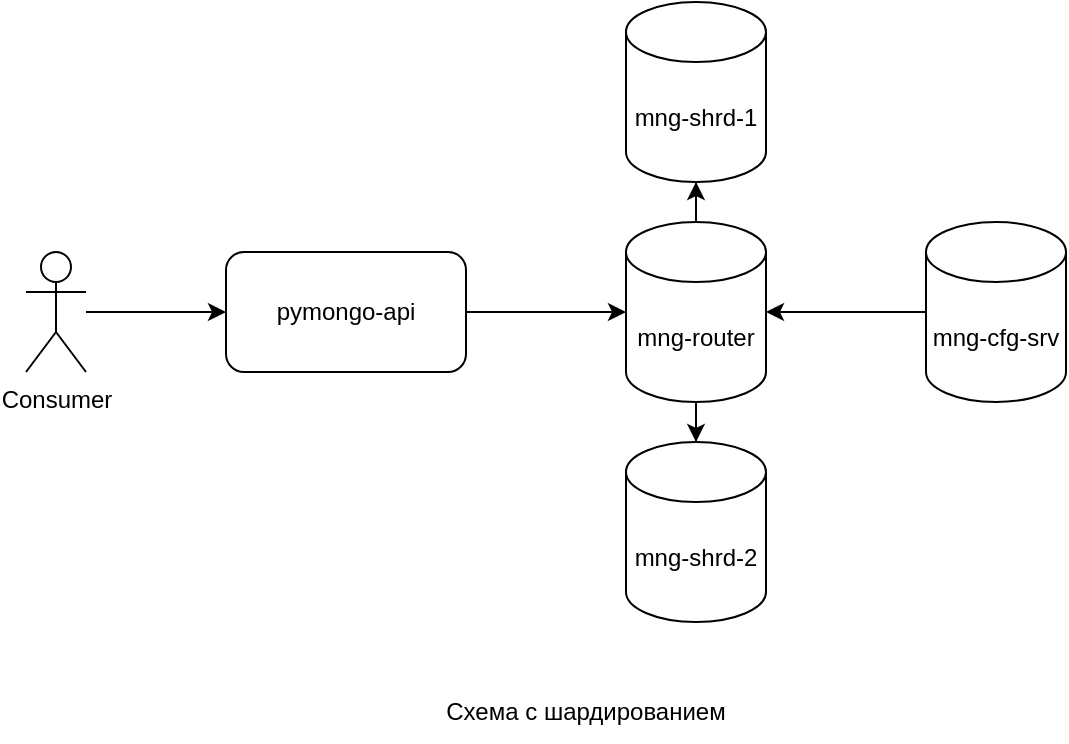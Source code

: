 <mxfile version="22.1.22" type="embed" pages="5">
  <diagram name="schema-1" id="-H_mtQnk-PTXWXPvYvuk">
    <mxGraphModel dx="670" dy="759" grid="1" gridSize="10" guides="1" tooltips="1" connect="1" arrows="1" fold="1" page="1" pageScale="1" pageWidth="1169" pageHeight="827" math="0" shadow="0">
      <root>
        <mxCell id="0" />
        <mxCell id="1" parent="0" />
        <mxCell id="4" value="" style="edgeStyle=orthogonalEdgeStyle;rounded=0;orthogonalLoop=1;jettySize=auto;html=1;" parent="1" source="zA23MoTUsTF4_91t8viU-2" target="2" edge="1">
          <mxGeometry relative="1" as="geometry" />
        </mxCell>
        <mxCell id="5" value="" style="edgeStyle=orthogonalEdgeStyle;rounded=0;orthogonalLoop=1;jettySize=auto;html=1;" parent="1" source="zA23MoTUsTF4_91t8viU-2" target="3" edge="1">
          <mxGeometry relative="1" as="geometry" />
        </mxCell>
        <mxCell id="zA23MoTUsTF4_91t8viU-2" value="mng-router" style="shape=cylinder3;whiteSpace=wrap;html=1;boundedLbl=1;backgroundOutline=1;size=15;" parent="1" vertex="1">
          <mxGeometry x="560" y="280" width="70" height="90" as="geometry" />
        </mxCell>
        <mxCell id="zA23MoTUsTF4_91t8viU-3" value="pymongo-api" style="rounded=1;whiteSpace=wrap;html=1;" parent="1" vertex="1">
          <mxGeometry x="360" y="295" width="120" height="60" as="geometry" />
        </mxCell>
        <mxCell id="zA23MoTUsTF4_91t8viU-4" style="edgeStyle=orthogonalEdgeStyle;rounded=0;orthogonalLoop=1;jettySize=auto;html=1;exitX=1;exitY=0.5;exitDx=0;exitDy=0;entryX=0;entryY=0.5;entryDx=0;entryDy=0;entryPerimeter=0;" parent="1" source="zA23MoTUsTF4_91t8viU-3" target="zA23MoTUsTF4_91t8viU-2" edge="1">
          <mxGeometry relative="1" as="geometry" />
        </mxCell>
        <mxCell id="2" value="mng-shrd-2" style="shape=cylinder3;whiteSpace=wrap;html=1;boundedLbl=1;backgroundOutline=1;size=15;" parent="1" vertex="1">
          <mxGeometry x="560" y="390" width="70" height="90" as="geometry" />
        </mxCell>
        <mxCell id="3" value="mng-shrd-1" style="shape=cylinder3;whiteSpace=wrap;html=1;boundedLbl=1;backgroundOutline=1;size=15;" parent="1" vertex="1">
          <mxGeometry x="560" y="170" width="70" height="90" as="geometry" />
        </mxCell>
        <mxCell id="1_FOpoF8TkThYLCWg1Jm-5" value="Схема с шардированием" style="text;strokeColor=none;align=center;fillColor=none;html=1;verticalAlign=middle;whiteSpace=wrap;rounded=0;" parent="1" vertex="1">
          <mxGeometry x="430" y="510" width="220" height="30" as="geometry" />
        </mxCell>
        <mxCell id="a4x9AS51zBJIAXG3O5yj-5" value="mng-cfg-srv" style="shape=cylinder3;whiteSpace=wrap;html=1;boundedLbl=1;backgroundOutline=1;size=15;" parent="1" vertex="1">
          <mxGeometry x="710" y="280" width="70" height="90" as="geometry" />
        </mxCell>
        <mxCell id="a4x9AS51zBJIAXG3O5yj-6" style="edgeStyle=orthogonalEdgeStyle;rounded=0;orthogonalLoop=1;jettySize=auto;html=1;entryX=1;entryY=0.5;entryDx=0;entryDy=0;entryPerimeter=0;" parent="1" source="a4x9AS51zBJIAXG3O5yj-5" target="zA23MoTUsTF4_91t8viU-2" edge="1">
          <mxGeometry relative="1" as="geometry" />
        </mxCell>
        <mxCell id="y_hOiiKaqyi6Qw1lTS48-6" value="" style="edgeStyle=elbowEdgeStyle;rounded=0;orthogonalLoop=1;jettySize=auto;elbow=vertical;html=1;" parent="1" source="y_hOiiKaqyi6Qw1lTS48-5" target="zA23MoTUsTF4_91t8viU-3" edge="1">
          <mxGeometry relative="1" as="geometry" />
        </mxCell>
        <mxCell id="y_hOiiKaqyi6Qw1lTS48-5" value="Consumer" style="shape=umlActor;verticalLabelPosition=bottom;verticalAlign=top;html=1;outlineConnect=0;" parent="1" vertex="1">
          <mxGeometry x="260" y="295" width="30" height="60" as="geometry" />
        </mxCell>
      </root>
    </mxGraphModel>
  </diagram>
  <diagram id="jrGhcVlFCKcehYt2aru0" name="schema-2">
    <mxGraphModel dx="1121" dy="660" grid="1" gridSize="10" guides="1" tooltips="1" connect="1" arrows="1" fold="1" page="1" pageScale="1" pageWidth="827" pageHeight="1169" math="0" shadow="0">
      <root>
        <mxCell id="0" />
        <mxCell id="1" parent="0" />
        <mxCell id="lzk63R2psCoqBRoUbEtH-4" value="pymongo-api" style="rounded=1;whiteSpace=wrap;html=1;" parent="1" vertex="1">
          <mxGeometry x="195" y="320" width="120" height="60" as="geometry" />
        </mxCell>
        <mxCell id="XdD0qyl1OL8SAlqyIvGZ-1" value="Схема с шардированием и репликацией" style="text;strokeColor=none;align=center;fillColor=none;html=1;verticalAlign=middle;whiteSpace=wrap;rounded=0;" parent="1" vertex="1">
          <mxGeometry x="273" y="570" width="280" height="30" as="geometry" />
        </mxCell>
        <mxCell id="jfv2ZlwnH7Nu9VdGvSu8-1" value="" style="edgeStyle=orthogonalEdgeStyle;rounded=0;orthogonalLoop=1;jettySize=auto;html=1;" edge="1" parent="1" source="jfv2ZlwnH7Nu9VdGvSu8-3">
          <mxGeometry relative="1" as="geometry">
            <mxPoint x="318" y="350" as="targetPoint" />
          </mxGeometry>
        </mxCell>
        <mxCell id="jfv2ZlwnH7Nu9VdGvSu8-2" style="edgeStyle=elbowEdgeStyle;rounded=0;orthogonalLoop=1;jettySize=auto;elbow=vertical;html=1;exitX=0.5;exitY=1;exitDx=0;exitDy=0;exitPerimeter=0;" edge="1" parent="1" source="jfv2ZlwnH7Nu9VdGvSu8-3" target="jfv2ZlwnH7Nu9VdGvSu8-8">
          <mxGeometry relative="1" as="geometry" />
        </mxCell>
        <mxCell id="jfv2ZlwnH7Nu9VdGvSu8-3" value="mng-router" style="shape=cylinder3;whiteSpace=wrap;html=1;boundedLbl=1;backgroundOutline=1;size=15;" vertex="1" parent="1">
          <mxGeometry x="398" y="305" width="70" height="90" as="geometry" />
        </mxCell>
        <mxCell id="jfv2ZlwnH7Nu9VdGvSu8-4" style="edgeStyle=orthogonalEdgeStyle;rounded=0;orthogonalLoop=1;jettySize=auto;html=1;exitX=0.5;exitY=1;exitDx=0;exitDy=0;exitPerimeter=0;" edge="1" parent="1" source="jfv2ZlwnH7Nu9VdGvSu8-3" target="jfv2ZlwnH7Nu9VdGvSu8-7">
          <mxGeometry relative="1" as="geometry">
            <mxPoint x="398" y="480" as="sourcePoint" />
          </mxGeometry>
        </mxCell>
        <mxCell id="jfv2ZlwnH7Nu9VdGvSu8-5" style="edgeStyle=orthogonalEdgeStyle;rounded=0;orthogonalLoop=1;jettySize=auto;html=1;exitX=0;exitY=0.5;exitDx=0;exitDy=0;exitPerimeter=0;" edge="1" parent="1" source="jfv2ZlwnH7Nu9VdGvSu8-6" target="jfv2ZlwnH7Nu9VdGvSu8-3">
          <mxGeometry relative="1" as="geometry" />
        </mxCell>
        <mxCell id="jfv2ZlwnH7Nu9VdGvSu8-6" value="mng-cfg-srv" style="shape=cylinder3;whiteSpace=wrap;html=1;boundedLbl=1;backgroundOutline=1;size=15;" vertex="1" parent="1">
          <mxGeometry x="548" y="305" width="70" height="90" as="geometry" />
        </mxCell>
        <mxCell id="jfv2ZlwnH7Nu9VdGvSu8-7" value="mng-rp-1-shrd-2" style="shape=cylinder3;whiteSpace=wrap;html=1;boundedLbl=1;backgroundOutline=1;size=15;" vertex="1" parent="1">
          <mxGeometry x="298" y="435" width="90" height="90" as="geometry" />
        </mxCell>
        <mxCell id="jfv2ZlwnH7Nu9VdGvSu8-8" value="mng-rp-2-shrd-2" style="shape=cylinder3;whiteSpace=wrap;html=1;boundedLbl=1;backgroundOutline=1;size=15;" vertex="1" parent="1">
          <mxGeometry x="488" y="435" width="90" height="90" as="geometry" />
        </mxCell>
        <mxCell id="jfv2ZlwnH7Nu9VdGvSu8-9" value="mng-rp-1-shrd-1" style="shape=cylinder3;whiteSpace=wrap;html=1;boundedLbl=1;backgroundOutline=1;size=15;" vertex="1" parent="1">
          <mxGeometry x="298" y="165" width="90" height="90" as="geometry" />
        </mxCell>
        <mxCell id="jfv2ZlwnH7Nu9VdGvSu8-10" value="mng-rp-2-shrd-1" style="shape=cylinder3;whiteSpace=wrap;html=1;boundedLbl=1;backgroundOutline=1;size=15;" vertex="1" parent="1">
          <mxGeometry x="488" y="165" width="90" height="90" as="geometry" />
        </mxCell>
        <mxCell id="jfv2ZlwnH7Nu9VdGvSu8-11" style="edgeStyle=elbowEdgeStyle;rounded=0;orthogonalLoop=1;jettySize=auto;elbow=vertical;html=1;exitX=0.5;exitY=0;exitDx=0;exitDy=0;exitPerimeter=0;entryX=0.5;entryY=1;entryDx=0;entryDy=0;entryPerimeter=0;" edge="1" parent="1" source="jfv2ZlwnH7Nu9VdGvSu8-3" target="jfv2ZlwnH7Nu9VdGvSu8-9">
          <mxGeometry relative="1" as="geometry" />
        </mxCell>
        <mxCell id="jfv2ZlwnH7Nu9VdGvSu8-12" style="edgeStyle=elbowEdgeStyle;rounded=0;orthogonalLoop=1;jettySize=auto;elbow=vertical;html=1;exitX=0.5;exitY=0;exitDx=0;exitDy=0;exitPerimeter=0;entryX=0.5;entryY=1;entryDx=0;entryDy=0;entryPerimeter=0;" edge="1" parent="1" source="jfv2ZlwnH7Nu9VdGvSu8-3" target="jfv2ZlwnH7Nu9VdGvSu8-10">
          <mxGeometry relative="1" as="geometry" />
        </mxCell>
        <mxCell id="T1oO_SCUP7vc_HCnfwA9-2" value="" style="edgeStyle=elbowEdgeStyle;rounded=0;orthogonalLoop=1;jettySize=auto;elbow=vertical;html=1;" edge="1" parent="1" source="T1oO_SCUP7vc_HCnfwA9-1" target="lzk63R2psCoqBRoUbEtH-4">
          <mxGeometry relative="1" as="geometry" />
        </mxCell>
        <mxCell id="T1oO_SCUP7vc_HCnfwA9-1" value="Consumer" style="shape=umlActor;verticalLabelPosition=bottom;verticalAlign=top;html=1;outlineConnect=0;" vertex="1" parent="1">
          <mxGeometry x="110" y="320" width="30" height="60" as="geometry" />
        </mxCell>
      </root>
    </mxGraphModel>
  </diagram>
  <diagram id="PclAX9e74H68wd0X5YIs" name="schema-3">
    <mxGraphModel dx="1014" dy="759" grid="1" gridSize="10" guides="1" tooltips="1" connect="1" arrows="1" fold="1" page="1" pageScale="1" pageWidth="827" pageHeight="1169" math="0" shadow="0">
      <root>
        <mxCell id="0" />
        <mxCell id="1" parent="0" />
        <mxCell id="N99dpRRNN-tcj-6qJWPc-20" value="" style="edgeStyle=orthogonalEdgeStyle;rounded=0;orthogonalLoop=1;jettySize=auto;html=1;" parent="1" source="N99dpRRNN-tcj-6qJWPc-4" target="N99dpRRNN-tcj-6qJWPc-19" edge="1">
          <mxGeometry relative="1" as="geometry" />
        </mxCell>
        <mxCell id="N99dpRRNN-tcj-6qJWPc-4" value="pymongo-api" style="rounded=1;whiteSpace=wrap;html=1;" parent="1" vertex="1">
          <mxGeometry x="115" y="305" width="120" height="60" as="geometry" />
        </mxCell>
        <mxCell id="N99dpRRNN-tcj-6qJWPc-18" value="Схема с шардированием, репликацией и кешированием" style="text;strokeColor=none;align=center;fillColor=none;html=1;verticalAlign=middle;whiteSpace=wrap;rounded=0;" parent="1" vertex="1">
          <mxGeometry x="292.5" y="540" width="345" height="30" as="geometry" />
        </mxCell>
        <mxCell id="N99dpRRNN-tcj-6qJWPc-19" value="rds-cache" style="shape=cylinder3;whiteSpace=wrap;html=1;boundedLbl=1;backgroundOutline=1;size=15;" parent="1" vertex="1">
          <mxGeometry x="280" y="290" width="70" height="90" as="geometry" />
        </mxCell>
        <mxCell id="01SKCAewgBPSlHPduZVB-1" value="" style="edgeStyle=orthogonalEdgeStyle;rounded=0;orthogonalLoop=1;jettySize=auto;html=1;" parent="1" source="01SKCAewgBPSlHPduZVB-3" edge="1">
          <mxGeometry relative="1" as="geometry">
            <mxPoint x="350" y="335" as="targetPoint" />
          </mxGeometry>
        </mxCell>
        <mxCell id="01SKCAewgBPSlHPduZVB-3" value="mng-router" style="shape=cylinder3;whiteSpace=wrap;html=1;boundedLbl=1;backgroundOutline=1;size=15;" parent="1" vertex="1">
          <mxGeometry x="430" y="290" width="70" height="90" as="geometry" />
        </mxCell>
        <mxCell id="01SKCAewgBPSlHPduZVB-4" style="edgeStyle=orthogonalEdgeStyle;rounded=0;orthogonalLoop=1;jettySize=auto;html=1;exitX=0.5;exitY=1;exitDx=0;exitDy=0;exitPerimeter=0;" parent="1" source="01SKCAewgBPSlHPduZVB-3" target="01SKCAewgBPSlHPduZVB-7" edge="1">
          <mxGeometry relative="1" as="geometry">
            <mxPoint x="430" y="465" as="sourcePoint" />
          </mxGeometry>
        </mxCell>
        <mxCell id="01SKCAewgBPSlHPduZVB-5" style="edgeStyle=orthogonalEdgeStyle;rounded=0;orthogonalLoop=1;jettySize=auto;html=1;exitX=0;exitY=0.5;exitDx=0;exitDy=0;exitPerimeter=0;" parent="1" source="01SKCAewgBPSlHPduZVB-6" target="01SKCAewgBPSlHPduZVB-3" edge="1">
          <mxGeometry relative="1" as="geometry" />
        </mxCell>
        <mxCell id="01SKCAewgBPSlHPduZVB-6" value="mng-cfg-srv" style="shape=cylinder3;whiteSpace=wrap;html=1;boundedLbl=1;backgroundOutline=1;size=15;" parent="1" vertex="1">
          <mxGeometry x="580" y="290" width="70" height="90" as="geometry" />
        </mxCell>
        <mxCell id="01SKCAewgBPSlHPduZVB-7" value="mng-rp-1-shrd-2" style="shape=cylinder3;whiteSpace=wrap;html=1;boundedLbl=1;backgroundOutline=1;size=15;" parent="1" vertex="1">
          <mxGeometry x="330" y="420" width="90" height="90" as="geometry" />
        </mxCell>
        <mxCell id="01SKCAewgBPSlHPduZVB-8" value="mng-rp-2-shrd-2" style="shape=cylinder3;whiteSpace=wrap;html=1;boundedLbl=1;backgroundOutline=1;size=15;" parent="1" vertex="1">
          <mxGeometry x="520" y="420" width="90" height="90" as="geometry" />
        </mxCell>
        <mxCell id="01SKCAewgBPSlHPduZVB-2" style="edgeStyle=elbowEdgeStyle;rounded=0;orthogonalLoop=1;jettySize=auto;elbow=vertical;html=1;exitX=0.5;exitY=1;exitDx=0;exitDy=0;exitPerimeter=0;" parent="1" source="01SKCAewgBPSlHPduZVB-3" target="01SKCAewgBPSlHPduZVB-8" edge="1">
          <mxGeometry relative="1" as="geometry" />
        </mxCell>
        <mxCell id="01SKCAewgBPSlHPduZVB-9" value="mng-rp-1-shrd-1" style="shape=cylinder3;whiteSpace=wrap;html=1;boundedLbl=1;backgroundOutline=1;size=15;" parent="1" vertex="1">
          <mxGeometry x="330" y="150" width="90" height="90" as="geometry" />
        </mxCell>
        <mxCell id="01SKCAewgBPSlHPduZVB-10" value="mng-rp-2-shrd-1" style="shape=cylinder3;whiteSpace=wrap;html=1;boundedLbl=1;backgroundOutline=1;size=15;" parent="1" vertex="1">
          <mxGeometry x="520" y="150" width="90" height="90" as="geometry" />
        </mxCell>
        <mxCell id="01SKCAewgBPSlHPduZVB-11" style="edgeStyle=elbowEdgeStyle;rounded=0;orthogonalLoop=1;jettySize=auto;elbow=vertical;html=1;exitX=0.5;exitY=0;exitDx=0;exitDy=0;exitPerimeter=0;entryX=0.5;entryY=1;entryDx=0;entryDy=0;entryPerimeter=0;" parent="1" source="01SKCAewgBPSlHPduZVB-3" target="01SKCAewgBPSlHPduZVB-9" edge="1">
          <mxGeometry relative="1" as="geometry" />
        </mxCell>
        <mxCell id="01SKCAewgBPSlHPduZVB-12" style="edgeStyle=elbowEdgeStyle;rounded=0;orthogonalLoop=1;jettySize=auto;elbow=vertical;html=1;exitX=0.5;exitY=0;exitDx=0;exitDy=0;exitPerimeter=0;entryX=0.5;entryY=1;entryDx=0;entryDy=0;entryPerimeter=0;" parent="1" source="01SKCAewgBPSlHPduZVB-3" target="01SKCAewgBPSlHPduZVB-10" edge="1">
          <mxGeometry relative="1" as="geometry" />
        </mxCell>
        <mxCell id="M5nFBDZjpSj4k57PA0Te-2" value="" style="edgeStyle=elbowEdgeStyle;rounded=0;orthogonalLoop=1;jettySize=auto;elbow=vertical;html=1;" parent="1" source="M5nFBDZjpSj4k57PA0Te-1" target="N99dpRRNN-tcj-6qJWPc-4" edge="1">
          <mxGeometry relative="1" as="geometry" />
        </mxCell>
        <mxCell id="M5nFBDZjpSj4k57PA0Te-1" value="Consumer" style="shape=umlActor;verticalLabelPosition=bottom;verticalAlign=top;html=1;outlineConnect=0;" parent="1" vertex="1">
          <mxGeometry x="40" y="305" width="30" height="60" as="geometry" />
        </mxCell>
      </root>
    </mxGraphModel>
  </diagram>
  <diagram id="9VHRqHk3x_GObvUud_sT" name="schema-4">
    <mxGraphModel dx="1904" dy="759" grid="1" gridSize="10" guides="1" tooltips="1" connect="1" arrows="1" fold="1" page="1" pageScale="1" pageWidth="827" pageHeight="1169" math="0" shadow="0">
      <root>
        <mxCell id="0" />
        <mxCell id="1" parent="0" />
        <mxCell id="6WDZkaQc5rHbsiFnTFiA-1" style="edgeStyle=elbowEdgeStyle;rounded=0;orthogonalLoop=1;jettySize=auto;elbow=vertical;html=1;exitX=0.5;exitY=1;exitDx=0;exitDy=0;exitPerimeter=0;" parent="1" source="_jnQwOge-zRx0t0sAH-v-4" target="_jnQwOge-zRx0t0sAH-v-13" edge="1">
          <mxGeometry relative="1" as="geometry" />
        </mxCell>
        <mxCell id="_jnQwOge-zRx0t0sAH-v-4" value="mng-router" style="shape=cylinder3;whiteSpace=wrap;html=1;boundedLbl=1;backgroundOutline=1;size=15;" parent="1" vertex="1">
          <mxGeometry x="480" y="290" width="70" height="90" as="geometry" />
        </mxCell>
        <mxCell id="_jnQwOge-zRx0t0sAH-v-5" value="" style="edgeStyle=orthogonalEdgeStyle;rounded=0;orthogonalLoop=1;jettySize=auto;html=1;" parent="1" source="_jnQwOge-zRx0t0sAH-v-6" target="_jnQwOge-zRx0t0sAH-v-20" edge="1">
          <mxGeometry relative="1" as="geometry" />
        </mxCell>
        <mxCell id="-q6RZrd3PdhTi9mDb7lS-7" style="edgeStyle=none;rounded=0;orthogonalLoop=1;jettySize=auto;html=1;exitX=0.25;exitY=1;exitDx=0;exitDy=0;entryX=0.75;entryY=0;entryDx=0;entryDy=0;elbow=vertical;dashed=1;dashPattern=1 1;" parent="1" source="_jnQwOge-zRx0t0sAH-v-6" target="VCOV0ipy1AYOS1-o425Q-7" edge="1">
          <mxGeometry relative="1" as="geometry" />
        </mxCell>
        <mxCell id="_jnQwOge-zRx0t0sAH-v-6" value="pymongo-api-1" style="rounded=1;whiteSpace=wrap;html=1;" parent="1" vertex="1">
          <mxGeometry x="150" y="195" width="120" height="60" as="geometry" />
        </mxCell>
        <mxCell id="_jnQwOge-zRx0t0sAH-v-7" style="edgeStyle=orthogonalEdgeStyle;rounded=0;orthogonalLoop=1;jettySize=auto;html=1;exitX=0.5;exitY=1;exitDx=0;exitDy=0;exitPerimeter=0;" parent="1" source="_jnQwOge-zRx0t0sAH-v-4" target="_jnQwOge-zRx0t0sAH-v-12" edge="1">
          <mxGeometry relative="1" as="geometry">
            <mxPoint x="480" y="465" as="sourcePoint" />
          </mxGeometry>
        </mxCell>
        <mxCell id="_jnQwOge-zRx0t0sAH-v-10" style="edgeStyle=orthogonalEdgeStyle;rounded=0;orthogonalLoop=1;jettySize=auto;html=1;exitX=0;exitY=0.5;exitDx=0;exitDy=0;exitPerimeter=0;" parent="1" source="_jnQwOge-zRx0t0sAH-v-11" target="_jnQwOge-zRx0t0sAH-v-4" edge="1">
          <mxGeometry relative="1" as="geometry" />
        </mxCell>
        <mxCell id="_jnQwOge-zRx0t0sAH-v-11" value="mng-cfg-srv" style="shape=cylinder3;whiteSpace=wrap;html=1;boundedLbl=1;backgroundOutline=1;size=15;" parent="1" vertex="1">
          <mxGeometry x="630" y="290" width="70" height="90" as="geometry" />
        </mxCell>
        <mxCell id="_jnQwOge-zRx0t0sAH-v-12" value="mng-rp-1-shrd-2" style="shape=cylinder3;whiteSpace=wrap;html=1;boundedLbl=1;backgroundOutline=1;size=15;" parent="1" vertex="1">
          <mxGeometry x="410" y="420" width="90" height="90" as="geometry" />
        </mxCell>
        <mxCell id="_jnQwOge-zRx0t0sAH-v-13" value="mng-rp-2-shrd-2" style="shape=cylinder3;whiteSpace=wrap;html=1;boundedLbl=1;backgroundOutline=1;size=15;" parent="1" vertex="1">
          <mxGeometry x="540" y="420" width="90" height="90" as="geometry" />
        </mxCell>
        <mxCell id="_jnQwOge-zRx0t0sAH-v-14" value="mng-rp-1-shrd-1" style="shape=cylinder3;whiteSpace=wrap;html=1;boundedLbl=1;backgroundOutline=1;size=15;" parent="1" vertex="1">
          <mxGeometry x="410" y="150" width="90" height="90" as="geometry" />
        </mxCell>
        <mxCell id="_jnQwOge-zRx0t0sAH-v-15" value="mng-rp-2-shrd-1" style="shape=cylinder3;whiteSpace=wrap;html=1;boundedLbl=1;backgroundOutline=1;size=15;" parent="1" vertex="1">
          <mxGeometry x="540" y="150" width="90" height="90" as="geometry" />
        </mxCell>
        <mxCell id="_jnQwOge-zRx0t0sAH-v-19" value="Схема с шардированием, репликацией и кешированием, горизонтальными масштабированием и&amp;nbsp;Service Discovery" style="text;strokeColor=none;align=center;fillColor=none;html=1;verticalAlign=middle;whiteSpace=wrap;rounded=0;" parent="1" vertex="1">
          <mxGeometry x="135" y="630" width="345" height="30" as="geometry" />
        </mxCell>
        <mxCell id="_jnQwOge-zRx0t0sAH-v-20" value="rds-cache-1" style="shape=cylinder3;whiteSpace=wrap;html=1;boundedLbl=1;backgroundOutline=1;size=15;" parent="1" vertex="1">
          <mxGeometry x="293" y="180" width="70" height="90" as="geometry" />
        </mxCell>
        <mxCell id="6WDZkaQc5rHbsiFnTFiA-2" style="edgeStyle=elbowEdgeStyle;rounded=0;orthogonalLoop=1;jettySize=auto;elbow=vertical;html=1;exitX=0.5;exitY=0;exitDx=0;exitDy=0;exitPerimeter=0;entryX=0.5;entryY=1;entryDx=0;entryDy=0;entryPerimeter=0;" parent="1" source="_jnQwOge-zRx0t0sAH-v-4" target="_jnQwOge-zRx0t0sAH-v-14" edge="1">
          <mxGeometry relative="1" as="geometry" />
        </mxCell>
        <mxCell id="6WDZkaQc5rHbsiFnTFiA-3" style="edgeStyle=elbowEdgeStyle;rounded=0;orthogonalLoop=1;jettySize=auto;elbow=vertical;html=1;exitX=0.5;exitY=0;exitDx=0;exitDy=0;exitPerimeter=0;entryX=0.5;entryY=1;entryDx=0;entryDy=0;entryPerimeter=0;" parent="1" source="_jnQwOge-zRx0t0sAH-v-4" target="_jnQwOge-zRx0t0sAH-v-15" edge="1">
          <mxGeometry relative="1" as="geometry" />
        </mxCell>
        <mxCell id="VCOV0ipy1AYOS1-o425Q-2" value="" style="edgeStyle=orthogonalEdgeStyle;rounded=0;orthogonalLoop=1;jettySize=auto;html=1;" parent="1" source="VCOV0ipy1AYOS1-o425Q-3" target="VCOV0ipy1AYOS1-o425Q-4" edge="1">
          <mxGeometry relative="1" as="geometry" />
        </mxCell>
        <mxCell id="-q6RZrd3PdhTi9mDb7lS-8" style="edgeStyle=none;rounded=0;orthogonalLoop=1;jettySize=auto;html=1;exitX=0.5;exitY=1;exitDx=0;exitDy=0;elbow=vertical;entryX=1.015;entryY=0.178;entryDx=0;entryDy=0;entryPerimeter=0;dashed=1;dashPattern=1 1;" parent="1" source="VCOV0ipy1AYOS1-o425Q-3" target="VCOV0ipy1AYOS1-o425Q-7" edge="1">
          <mxGeometry relative="1" as="geometry" />
        </mxCell>
        <mxCell id="VCOV0ipy1AYOS1-o425Q-3" value="pymongo-api-2" style="rounded=1;whiteSpace=wrap;html=1;" parent="1" vertex="1">
          <mxGeometry x="147" y="305" width="120" height="60" as="geometry" />
        </mxCell>
        <mxCell id="VCOV0ipy1AYOS1-o425Q-4" value="rds-cache-2" style="shape=cylinder3;whiteSpace=wrap;html=1;boundedLbl=1;backgroundOutline=1;size=15;" parent="1" vertex="1">
          <mxGeometry x="293" y="290" width="70" height="90" as="geometry" />
        </mxCell>
        <mxCell id="OUkxWXFx0teiUY2JVXxa-7" style="edgeStyle=none;rounded=0;orthogonalLoop=1;jettySize=auto;html=1;exitX=1;exitY=0.5;exitDx=0;exitDy=0;entryX=0;entryY=0.5;entryDx=0;entryDy=0;elbow=vertical;" parent="1" source="VCOV0ipy1AYOS1-o425Q-5" target="_jnQwOge-zRx0t0sAH-v-6" edge="1">
          <mxGeometry relative="1" as="geometry" />
        </mxCell>
        <mxCell id="OUkxWXFx0teiUY2JVXxa-8" style="edgeStyle=none;rounded=0;orthogonalLoop=1;jettySize=auto;html=1;exitX=1;exitY=0.5;exitDx=0;exitDy=0;entryX=0;entryY=0.5;entryDx=0;entryDy=0;elbow=vertical;" parent="1" source="VCOV0ipy1AYOS1-o425Q-5" target="VCOV0ipy1AYOS1-o425Q-3" edge="1">
          <mxGeometry relative="1" as="geometry" />
        </mxCell>
        <mxCell id="-q6RZrd3PdhTi9mDb7lS-6" style="edgeStyle=none;rounded=0;orthogonalLoop=1;jettySize=auto;html=1;exitX=1;exitY=0.5;exitDx=0;exitDy=0;entryX=0;entryY=0.5;entryDx=0;entryDy=0;elbow=vertical;dashed=1;" parent="1" source="VCOV0ipy1AYOS1-o425Q-5" target="-q6RZrd3PdhTi9mDb7lS-2" edge="1">
          <mxGeometry relative="1" as="geometry" />
        </mxCell>
        <mxCell id="VCOV0ipy1AYOS1-o425Q-5" value="&lt;meta charset=&quot;utf-8&quot;&gt;API Gateway" style="shape=hexagon;perimeter=hexagonPerimeter2;whiteSpace=wrap;html=1;fixedSize=1;" parent="1" vertex="1">
          <mxGeometry x="-77" y="262" width="120" height="80" as="geometry" />
        </mxCell>
        <mxCell id="OUkxWXFx0teiUY2JVXxa-3" value="" style="edgeStyle=elbowEdgeStyle;rounded=0;orthogonalLoop=1;jettySize=auto;elbow=vertical;html=1;" parent="1" source="VCOV0ipy1AYOS1-o425Q-7" target="VCOV0ipy1AYOS1-o425Q-5" edge="1">
          <mxGeometry relative="1" as="geometry" />
        </mxCell>
        <mxCell id="VCOV0ipy1AYOS1-o425Q-7" value="Service&amp;nbsp;Registry" style="rounded=0;whiteSpace=wrap;html=1;" parent="1" vertex="1">
          <mxGeometry x="-77" y="450" width="120" height="60" as="geometry" />
        </mxCell>
        <mxCell id="OUkxWXFx0teiUY2JVXxa-2" value="" style="edgeStyle=elbowEdgeStyle;rounded=0;orthogonalLoop=1;jettySize=auto;elbow=vertical;html=1;" parent="1" source="OUkxWXFx0teiUY2JVXxa-1" target="VCOV0ipy1AYOS1-o425Q-5" edge="1">
          <mxGeometry relative="1" as="geometry" />
        </mxCell>
        <mxCell id="OUkxWXFx0teiUY2JVXxa-1" value="Consumer" style="shape=umlActor;verticalLabelPosition=bottom;verticalAlign=top;html=1;outlineConnect=0;" parent="1" vertex="1">
          <mxGeometry x="-197" y="272" width="30" height="60" as="geometry" />
        </mxCell>
        <mxCell id="OUkxWXFx0teiUY2JVXxa-11" style="edgeStyle=none;rounded=0;orthogonalLoop=1;jettySize=auto;html=1;exitX=1;exitY=0.5;exitDx=0;exitDy=0;exitPerimeter=0;entryX=-0.008;entryY=0.4;entryDx=0;entryDy=0;entryPerimeter=0;elbow=vertical;" parent="1" source="_jnQwOge-zRx0t0sAH-v-20" target="_jnQwOge-zRx0t0sAH-v-4" edge="1">
          <mxGeometry relative="1" as="geometry" />
        </mxCell>
        <mxCell id="OUkxWXFx0teiUY2JVXxa-12" style="edgeStyle=none;rounded=0;orthogonalLoop=1;jettySize=auto;html=1;exitX=1;exitY=0.5;exitDx=0;exitDy=0;exitPerimeter=0;entryX=0;entryY=0.5;entryDx=0;entryDy=0;entryPerimeter=0;elbow=vertical;" parent="1" source="VCOV0ipy1AYOS1-o425Q-4" target="_jnQwOge-zRx0t0sAH-v-4" edge="1">
          <mxGeometry relative="1" as="geometry" />
        </mxCell>
        <mxCell id="-q6RZrd3PdhTi9mDb7lS-1" value="" style="edgeStyle=orthogonalEdgeStyle;rounded=0;orthogonalLoop=1;jettySize=auto;html=1;dashed=1;" parent="1" source="-q6RZrd3PdhTi9mDb7lS-2" target="-q6RZrd3PdhTi9mDb7lS-3" edge="1">
          <mxGeometry relative="1" as="geometry" />
        </mxCell>
        <mxCell id="-q6RZrd3PdhTi9mDb7lS-9" style="edgeStyle=none;rounded=0;orthogonalLoop=1;jettySize=auto;html=1;exitX=0;exitY=0.5;exitDx=0;exitDy=0;entryX=1;entryY=0.5;entryDx=0;entryDy=0;elbow=vertical;dashed=1;dashPattern=1 1;" parent="1" source="-q6RZrd3PdhTi9mDb7lS-2" target="VCOV0ipy1AYOS1-o425Q-7" edge="1">
          <mxGeometry relative="1" as="geometry" />
        </mxCell>
        <mxCell id="-q6RZrd3PdhTi9mDb7lS-2" value="pymongo-api-N" style="rounded=1;whiteSpace=wrap;html=1;dashed=1;" parent="1" vertex="1">
          <mxGeometry x="150" y="415" width="120" height="60" as="geometry" />
        </mxCell>
        <mxCell id="-q6RZrd3PdhTi9mDb7lS-3" value="rds-cache-N" style="shape=cylinder3;whiteSpace=wrap;html=1;boundedLbl=1;backgroundOutline=1;size=15;dashed=1;" parent="1" vertex="1">
          <mxGeometry x="296" y="400" width="70" height="90" as="geometry" />
        </mxCell>
        <mxCell id="-q6RZrd3PdhTi9mDb7lS-4" style="edgeStyle=none;rounded=0;orthogonalLoop=1;jettySize=auto;html=1;exitX=1;exitY=0.5;exitDx=0;exitDy=0;exitPerimeter=0;entryX=-0.02;entryY=0.749;entryDx=0;entryDy=0;entryPerimeter=0;elbow=vertical;dashed=1;" parent="1" source="-q6RZrd3PdhTi9mDb7lS-3" target="_jnQwOge-zRx0t0sAH-v-4" edge="1">
          <mxGeometry relative="1" as="geometry" />
        </mxCell>
      </root>
    </mxGraphModel>
  </diagram>
  <diagram id="NjVOo2Wd2n538ayCk6TQ" name="schema-5">
    <mxGraphModel dx="1497" dy="759" grid="1" gridSize="10" guides="1" tooltips="1" connect="1" arrows="1" fold="1" page="1" pageScale="1" pageWidth="827" pageHeight="1169" math="0" shadow="0">
      <root>
        <mxCell id="0" />
        <mxCell id="1" parent="0" />
        <mxCell id="UMbH4hGJJHWrUUDx3ydO-1" style="edgeStyle=elbowEdgeStyle;rounded=0;orthogonalLoop=1;jettySize=auto;elbow=vertical;html=1;exitX=0.5;exitY=1;exitDx=0;exitDy=0;exitPerimeter=0;" parent="1" source="UMbH4hGJJHWrUUDx3ydO-2" target="UMbH4hGJJHWrUUDx3ydO-10" edge="1">
          <mxGeometry relative="1" as="geometry" />
        </mxCell>
        <mxCell id="UMbH4hGJJHWrUUDx3ydO-2" value="mng-router" style="shape=cylinder3;whiteSpace=wrap;html=1;boundedLbl=1;backgroundOutline=1;size=15;" parent="1" vertex="1">
          <mxGeometry x="480" y="290" width="70" height="90" as="geometry" />
        </mxCell>
        <mxCell id="UMbH4hGJJHWrUUDx3ydO-3" value="" style="edgeStyle=orthogonalEdgeStyle;rounded=0;orthogonalLoop=1;jettySize=auto;html=1;" parent="1" source="UMbH4hGJJHWrUUDx3ydO-5" target="UMbH4hGJJHWrUUDx3ydO-13" edge="1">
          <mxGeometry relative="1" as="geometry" />
        </mxCell>
        <mxCell id="UMbH4hGJJHWrUUDx3ydO-4" style="edgeStyle=none;rounded=0;orthogonalLoop=1;jettySize=auto;html=1;exitX=0.25;exitY=1;exitDx=0;exitDy=0;entryX=0.75;entryY=0;entryDx=0;entryDy=0;elbow=vertical;dashed=1;dashPattern=1 1;" parent="1" source="UMbH4hGJJHWrUUDx3ydO-5" target="UMbH4hGJJHWrUUDx3ydO-25" edge="1">
          <mxGeometry relative="1" as="geometry" />
        </mxCell>
        <mxCell id="UMbH4hGJJHWrUUDx3ydO-5" value="pymongo-api-1" style="rounded=1;whiteSpace=wrap;html=1;" parent="1" vertex="1">
          <mxGeometry x="150" y="195" width="120" height="60" as="geometry" />
        </mxCell>
        <mxCell id="UMbH4hGJJHWrUUDx3ydO-6" style="edgeStyle=orthogonalEdgeStyle;rounded=0;orthogonalLoop=1;jettySize=auto;html=1;exitX=0.5;exitY=1;exitDx=0;exitDy=0;exitPerimeter=0;" parent="1" source="UMbH4hGJJHWrUUDx3ydO-2" target="UMbH4hGJJHWrUUDx3ydO-9" edge="1">
          <mxGeometry relative="1" as="geometry">
            <mxPoint x="480" y="465" as="sourcePoint" />
          </mxGeometry>
        </mxCell>
        <mxCell id="UMbH4hGJJHWrUUDx3ydO-7" style="edgeStyle=orthogonalEdgeStyle;rounded=0;orthogonalLoop=1;jettySize=auto;html=1;exitX=0;exitY=0.5;exitDx=0;exitDy=0;exitPerimeter=0;" parent="1" source="UMbH4hGJJHWrUUDx3ydO-8" target="UMbH4hGJJHWrUUDx3ydO-2" edge="1">
          <mxGeometry relative="1" as="geometry" />
        </mxCell>
        <mxCell id="UMbH4hGJJHWrUUDx3ydO-8" value="mng-cfg-srv" style="shape=cylinder3;whiteSpace=wrap;html=1;boundedLbl=1;backgroundOutline=1;size=15;" parent="1" vertex="1">
          <mxGeometry x="630" y="290" width="70" height="90" as="geometry" />
        </mxCell>
        <mxCell id="UMbH4hGJJHWrUUDx3ydO-9" value="mng-rp-1-shrd-2" style="shape=cylinder3;whiteSpace=wrap;html=1;boundedLbl=1;backgroundOutline=1;size=15;" parent="1" vertex="1">
          <mxGeometry x="410" y="420" width="90" height="90" as="geometry" />
        </mxCell>
        <mxCell id="UMbH4hGJJHWrUUDx3ydO-10" value="mng-rp-2-shrd-2" style="shape=cylinder3;whiteSpace=wrap;html=1;boundedLbl=1;backgroundOutline=1;size=15;" parent="1" vertex="1">
          <mxGeometry x="540" y="420" width="90" height="90" as="geometry" />
        </mxCell>
        <mxCell id="UMbH4hGJJHWrUUDx3ydO-11" value="mng-rp-1-shrd-1" style="shape=cylinder3;whiteSpace=wrap;html=1;boundedLbl=1;backgroundOutline=1;size=15;" parent="1" vertex="1">
          <mxGeometry x="410" y="150" width="90" height="90" as="geometry" />
        </mxCell>
        <mxCell id="UMbH4hGJJHWrUUDx3ydO-12" value="mng-rp-2-shrd-1" style="shape=cylinder3;whiteSpace=wrap;html=1;boundedLbl=1;backgroundOutline=1;size=15;" parent="1" vertex="1">
          <mxGeometry x="540" y="150" width="90" height="90" as="geometry" />
        </mxCell>
        <mxCell id="UMbH4hGJJHWrUUDx3ydO-13" value="rds-cache-1" style="shape=cylinder3;whiteSpace=wrap;html=1;boundedLbl=1;backgroundOutline=1;size=15;" parent="1" vertex="1">
          <mxGeometry x="293" y="180" width="70" height="90" as="geometry" />
        </mxCell>
        <mxCell id="UMbH4hGJJHWrUUDx3ydO-14" style="edgeStyle=elbowEdgeStyle;rounded=0;orthogonalLoop=1;jettySize=auto;elbow=vertical;html=1;exitX=0.5;exitY=0;exitDx=0;exitDy=0;exitPerimeter=0;entryX=0.5;entryY=1;entryDx=0;entryDy=0;entryPerimeter=0;" parent="1" source="UMbH4hGJJHWrUUDx3ydO-2" target="UMbH4hGJJHWrUUDx3ydO-11" edge="1">
          <mxGeometry relative="1" as="geometry" />
        </mxCell>
        <mxCell id="UMbH4hGJJHWrUUDx3ydO-15" style="edgeStyle=elbowEdgeStyle;rounded=0;orthogonalLoop=1;jettySize=auto;elbow=vertical;html=1;exitX=0.5;exitY=0;exitDx=0;exitDy=0;exitPerimeter=0;entryX=0.5;entryY=1;entryDx=0;entryDy=0;entryPerimeter=0;" parent="1" source="UMbH4hGJJHWrUUDx3ydO-2" target="UMbH4hGJJHWrUUDx3ydO-12" edge="1">
          <mxGeometry relative="1" as="geometry" />
        </mxCell>
        <mxCell id="UMbH4hGJJHWrUUDx3ydO-16" value="" style="edgeStyle=orthogonalEdgeStyle;rounded=0;orthogonalLoop=1;jettySize=auto;html=1;" parent="1" source="UMbH4hGJJHWrUUDx3ydO-18" target="UMbH4hGJJHWrUUDx3ydO-19" edge="1">
          <mxGeometry relative="1" as="geometry" />
        </mxCell>
        <mxCell id="UMbH4hGJJHWrUUDx3ydO-17" style="edgeStyle=none;rounded=0;orthogonalLoop=1;jettySize=auto;html=1;exitX=0.5;exitY=1;exitDx=0;exitDy=0;elbow=vertical;entryX=1.015;entryY=0.178;entryDx=0;entryDy=0;entryPerimeter=0;dashed=1;dashPattern=1 1;" parent="1" source="UMbH4hGJJHWrUUDx3ydO-18" target="UMbH4hGJJHWrUUDx3ydO-25" edge="1">
          <mxGeometry relative="1" as="geometry" />
        </mxCell>
        <mxCell id="UMbH4hGJJHWrUUDx3ydO-18" value="pymongo-api-2" style="rounded=1;whiteSpace=wrap;html=1;" parent="1" vertex="1">
          <mxGeometry x="147" y="305" width="120" height="60" as="geometry" />
        </mxCell>
        <mxCell id="UMbH4hGJJHWrUUDx3ydO-19" value="rds-cache-2" style="shape=cylinder3;whiteSpace=wrap;html=1;boundedLbl=1;backgroundOutline=1;size=15;" parent="1" vertex="1">
          <mxGeometry x="293" y="290" width="70" height="90" as="geometry" />
        </mxCell>
        <mxCell id="UMbH4hGJJHWrUUDx3ydO-20" style="edgeStyle=none;rounded=0;orthogonalLoop=1;jettySize=auto;html=1;exitX=1;exitY=0.5;exitDx=0;exitDy=0;entryX=0;entryY=0.5;entryDx=0;entryDy=0;elbow=vertical;" parent="1" source="UMbH4hGJJHWrUUDx3ydO-23" target="UMbH4hGJJHWrUUDx3ydO-5" edge="1">
          <mxGeometry relative="1" as="geometry" />
        </mxCell>
        <mxCell id="UMbH4hGJJHWrUUDx3ydO-21" style="edgeStyle=none;rounded=0;orthogonalLoop=1;jettySize=auto;html=1;exitX=1;exitY=0.5;exitDx=0;exitDy=0;entryX=0;entryY=0.5;entryDx=0;entryDy=0;elbow=vertical;" parent="1" source="UMbH4hGJJHWrUUDx3ydO-23" target="UMbH4hGJJHWrUUDx3ydO-18" edge="1">
          <mxGeometry relative="1" as="geometry" />
        </mxCell>
        <mxCell id="UMbH4hGJJHWrUUDx3ydO-22" style="edgeStyle=none;rounded=0;orthogonalLoop=1;jettySize=auto;html=1;exitX=1;exitY=0.5;exitDx=0;exitDy=0;entryX=0;entryY=0.5;entryDx=0;entryDy=0;elbow=vertical;dashed=1;" parent="1" source="UMbH4hGJJHWrUUDx3ydO-23" target="UMbH4hGJJHWrUUDx3ydO-30" edge="1">
          <mxGeometry relative="1" as="geometry" />
        </mxCell>
        <mxCell id="UMbH4hGJJHWrUUDx3ydO-23" value="&lt;meta charset=&quot;utf-8&quot;&gt;API Gateway" style="shape=hexagon;perimeter=hexagonPerimeter2;whiteSpace=wrap;html=1;fixedSize=1;" parent="1" vertex="1">
          <mxGeometry x="-77" y="262" width="120" height="80" as="geometry" />
        </mxCell>
        <mxCell id="UMbH4hGJJHWrUUDx3ydO-24" value="" style="edgeStyle=elbowEdgeStyle;rounded=0;orthogonalLoop=1;jettySize=auto;elbow=vertical;html=1;" parent="1" source="UMbH4hGJJHWrUUDx3ydO-25" target="UMbH4hGJJHWrUUDx3ydO-23" edge="1">
          <mxGeometry relative="1" as="geometry" />
        </mxCell>
        <mxCell id="UMbH4hGJJHWrUUDx3ydO-25" value="Service&amp;nbsp;Registry" style="rounded=0;whiteSpace=wrap;html=1;" parent="1" vertex="1">
          <mxGeometry x="-77" y="450" width="120" height="60" as="geometry" />
        </mxCell>
        <mxCell id="UMbH4hGJJHWrUUDx3ydO-26" style="edgeStyle=none;rounded=0;orthogonalLoop=1;jettySize=auto;html=1;exitX=1;exitY=0.5;exitDx=0;exitDy=0;exitPerimeter=0;entryX=-0.008;entryY=0.4;entryDx=0;entryDy=0;entryPerimeter=0;elbow=vertical;" parent="1" source="UMbH4hGJJHWrUUDx3ydO-13" target="UMbH4hGJJHWrUUDx3ydO-2" edge="1">
          <mxGeometry relative="1" as="geometry" />
        </mxCell>
        <mxCell id="UMbH4hGJJHWrUUDx3ydO-27" style="edgeStyle=none;rounded=0;orthogonalLoop=1;jettySize=auto;html=1;exitX=1;exitY=0.5;exitDx=0;exitDy=0;exitPerimeter=0;entryX=0;entryY=0.5;entryDx=0;entryDy=0;entryPerimeter=0;elbow=vertical;" parent="1" source="UMbH4hGJJHWrUUDx3ydO-19" target="UMbH4hGJJHWrUUDx3ydO-2" edge="1">
          <mxGeometry relative="1" as="geometry" />
        </mxCell>
        <mxCell id="UMbH4hGJJHWrUUDx3ydO-28" value="" style="edgeStyle=orthogonalEdgeStyle;rounded=0;orthogonalLoop=1;jettySize=auto;html=1;dashed=1;" parent="1" source="UMbH4hGJJHWrUUDx3ydO-30" target="UMbH4hGJJHWrUUDx3ydO-31" edge="1">
          <mxGeometry relative="1" as="geometry" />
        </mxCell>
        <mxCell id="UMbH4hGJJHWrUUDx3ydO-29" style="edgeStyle=none;rounded=0;orthogonalLoop=1;jettySize=auto;html=1;exitX=0;exitY=0.5;exitDx=0;exitDy=0;entryX=1;entryY=0.5;entryDx=0;entryDy=0;elbow=vertical;dashed=1;dashPattern=1 1;" parent="1" source="UMbH4hGJJHWrUUDx3ydO-30" target="UMbH4hGJJHWrUUDx3ydO-25" edge="1">
          <mxGeometry relative="1" as="geometry" />
        </mxCell>
        <mxCell id="UMbH4hGJJHWrUUDx3ydO-30" value="pymongo-api-N" style="rounded=1;whiteSpace=wrap;html=1;dashed=1;" parent="1" vertex="1">
          <mxGeometry x="150" y="415" width="120" height="60" as="geometry" />
        </mxCell>
        <mxCell id="UMbH4hGJJHWrUUDx3ydO-31" value="rds-cache-N" style="shape=cylinder3;whiteSpace=wrap;html=1;boundedLbl=1;backgroundOutline=1;size=15;dashed=1;" parent="1" vertex="1">
          <mxGeometry x="296" y="400" width="70" height="90" as="geometry" />
        </mxCell>
        <mxCell id="UMbH4hGJJHWrUUDx3ydO-32" style="edgeStyle=none;rounded=0;orthogonalLoop=1;jettySize=auto;html=1;exitX=1;exitY=0.5;exitDx=0;exitDy=0;exitPerimeter=0;entryX=-0.02;entryY=0.749;entryDx=0;entryDy=0;entryPerimeter=0;elbow=vertical;dashed=1;" parent="1" source="UMbH4hGJJHWrUUDx3ydO-31" target="UMbH4hGJJHWrUUDx3ydO-2" edge="1">
          <mxGeometry relative="1" as="geometry" />
        </mxCell>
        <mxCell id="ZFvQF-0oM_OGRDB91QwS-4" style="edgeStyle=none;rounded=0;orthogonalLoop=1;jettySize=auto;html=1;exitX=0.5;exitY=0.5;exitDx=0;exitDy=0;exitPerimeter=0;entryX=0;entryY=0.5;entryDx=0;entryDy=0;" parent="1" source="PLwLtFJf_qh7vQ3ts99c-1" target="ZFvQF-0oM_OGRDB91QwS-2" edge="1">
          <mxGeometry relative="1" as="geometry" />
        </mxCell>
        <mxCell id="4A2R-9XtAUPXFB7okC6o-1" style="edgeStyle=none;rounded=0;orthogonalLoop=1;jettySize=auto;html=1;exitX=0.5;exitY=0.5;exitDx=0;exitDy=0;exitPerimeter=0;entryX=0;entryY=0.5;entryDx=0;entryDy=0;" parent="1" source="PLwLtFJf_qh7vQ3ts99c-1" target="UMbH4hGJJHWrUUDx3ydO-23" edge="1">
          <mxGeometry relative="1" as="geometry">
            <mxPoint x="-80" y="300" as="targetPoint" />
          </mxGeometry>
        </mxCell>
        <mxCell id="PLwLtFJf_qh7vQ3ts99c-1" value="Consumer" style="shape=umlActor;verticalLabelPosition=bottom;verticalAlign=top;html=1;outlineConnect=0;" parent="1" vertex="1">
          <mxGeometry x="-420" y="272" width="30" height="60" as="geometry" />
        </mxCell>
        <mxCell id="ZFvQF-0oM_OGRDB91QwS-5" style="edgeStyle=none;rounded=0;orthogonalLoop=1;jettySize=auto;html=1;exitX=1;exitY=0.5;exitDx=0;exitDy=0;entryX=0;entryY=0.5;entryDx=0;entryDy=0;" parent="1" source="ZFvQF-0oM_OGRDB91QwS-2" target="UMbH4hGJJHWrUUDx3ydO-23" edge="1">
          <mxGeometry relative="1" as="geometry">
            <mxPoint x="-180" y="300" as="targetPoint" />
          </mxGeometry>
        </mxCell>
        <mxCell id="ZFvQF-0oM_OGRDB91QwS-2" value="CDN" style="rounded=0;whiteSpace=wrap;html=1;" parent="1" vertex="1">
          <mxGeometry x="-290" y="389" width="120" height="60" as="geometry" />
        </mxCell>
      </root>
    </mxGraphModel>
  </diagram>
</mxfile>
